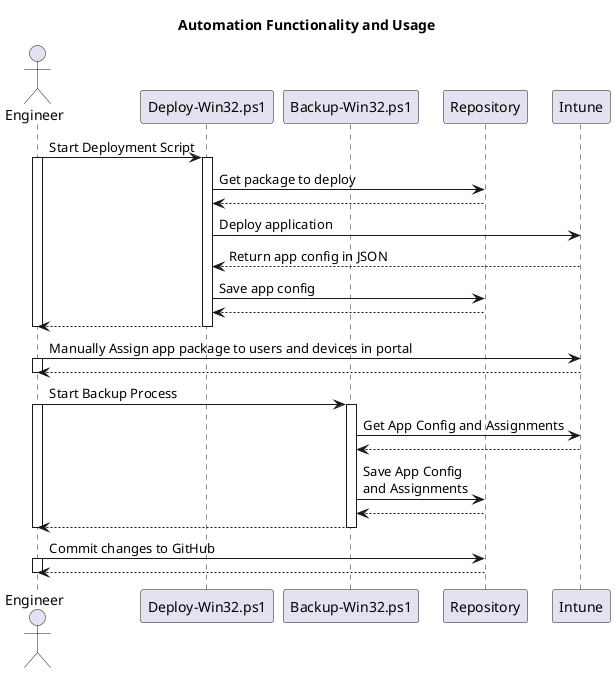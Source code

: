 @startuml Win32Deploy
Title "Automation Functionality and Usage"
actor "Engineer" as ops
participant "Deploy-Win32.ps1" as deploy
participant "Backup-Win32.ps1" as backup
participant "Repository" as repo
participant Intune
ops -> deploy : Start Deployment Script
activate ops
activate deploy
deploy -> repo : Get package to deploy
repo --> deploy 
deploy -> Intune : Deploy application
Intune --> deploy : Return app config in JSON
deploy -> repo : Save app config
repo --> deploy
deploy --> ops
deactivate deploy
deactivate ops
ops -> Intune : Manually Assign app package to users and devices in portal
activate ops
Intune --> ops
deactivate ops 
ops -> backup : Start Backup Process
activate ops
activate backup
backup -> Intune : Get App Config and Assignments
Intune --> backup 
backup -> repo : Save App Config\nand Assignments 
repo --> backup 
backup --> ops
deactivate backup
deactivate ops
ops -> repo : Commit changes to GitHub
activate ops
repo --> ops
deactivate ops
@enduml

